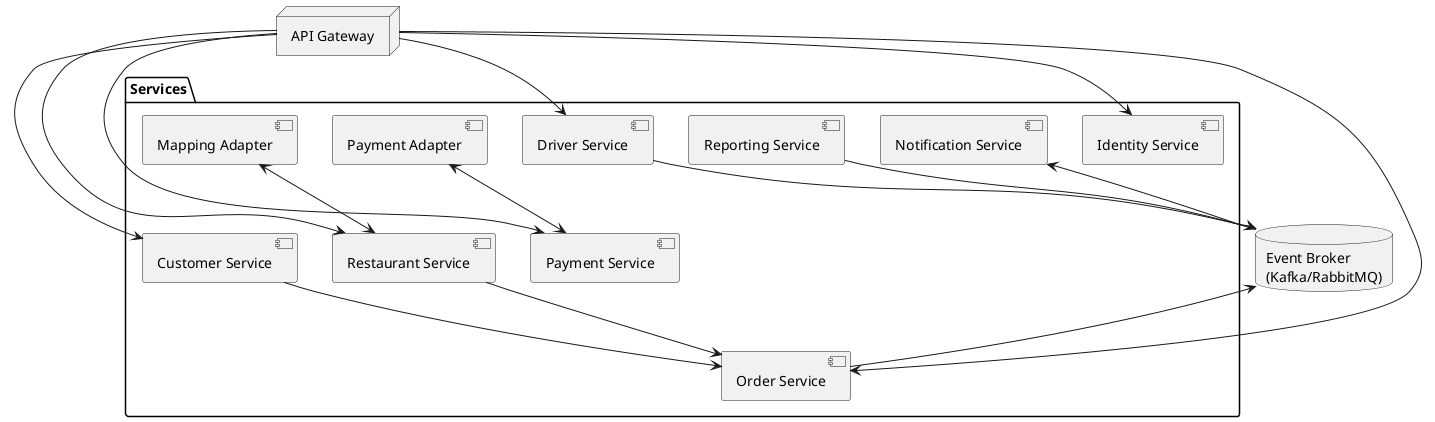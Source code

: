 @startuml
skinparam componentStyle uml2

node "API Gateway" as APIGW

package Services {
  [Identity Service] as IS
  [Customer Service] as CS
  [Restaurant Service] as RS
  [Order Service] as OS
  [Driver Service] as DS
  [Payment Service] as PS
  [Notification Service] as NS
  [Reporting Service] as RepoS
  [Mapping Adapter] as MA
  [Payment Adapter] as PA
}

database "Event Broker\n(Kafka/RabbitMQ)" as EB

APIGW --> IS
APIGW --> CS
APIGW --> RS
APIGW --> OS
APIGW --> DS
APIGW --> PS
CS --> OS
RS --> OS
OS --> EB
DS --> EB
EB --> NS
RepoS --> EB
MA <--> RS
PA <--> PS
@enduml